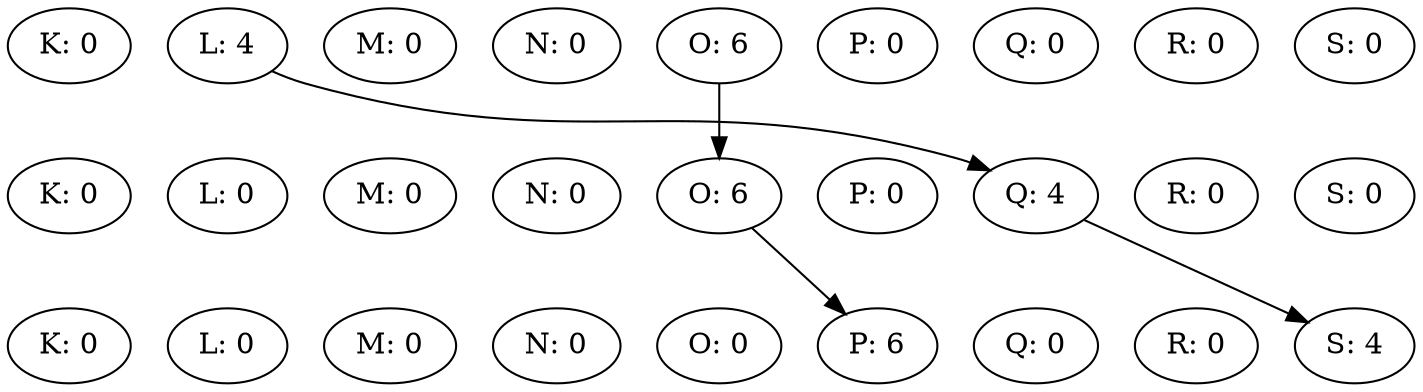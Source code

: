 digraph {
K0 [label="K: 0"];
L0 [label="L: 4"];
M0 [label="M: 0"];
N0 [label="N: 0"];
O0 [label="O: 6"];
P0 [label="P: 0"];
Q0 [label="Q: 0"];
R0 [label="R: 0"];
S0 [label="S: 0"];
rank = same {K0 -> L0 -> M0 -> N0 -> O0 -> P0 -> Q0 -> R0 -> S0 [style=invis] }K1 [label="K: 0"];
L1 [label="L: 0"];
M1 [label="M: 0"];
N1 [label="N: 0"];
O1 [label="O: 6"];
P1 [label="P: 0"];
Q1 [label="Q: 4"];
R1 [label="R: 0"];
S1 [label="S: 0"];
rank = same {K1 -> L1 -> M1 -> N1 -> O1 -> P1 -> Q1 -> R1 -> S1 [style=invis] }L0 -> Q1
O0 -> O1
K2 [label="K: 0"];
L2 [label="L: 0"];
M2 [label="M: 0"];
N2 [label="N: 0"];
O2 [label="O: 0"];
P2 [label="P: 6"];
Q2 [label="Q: 0"];
R2 [label="R: 0"];
S2 [label="S: 4"];
rank = same {K2 -> L2 -> M2 -> N2 -> O2 -> P2 -> Q2 -> R2 -> S2 [style=invis] }O1 -> P2
Q1 -> S2
K0 -> K1 -> K2 [ style=invis; weight=1000 ]
S0 -> S1 -> S2 [ style=invis; weight=1000 ]
}
